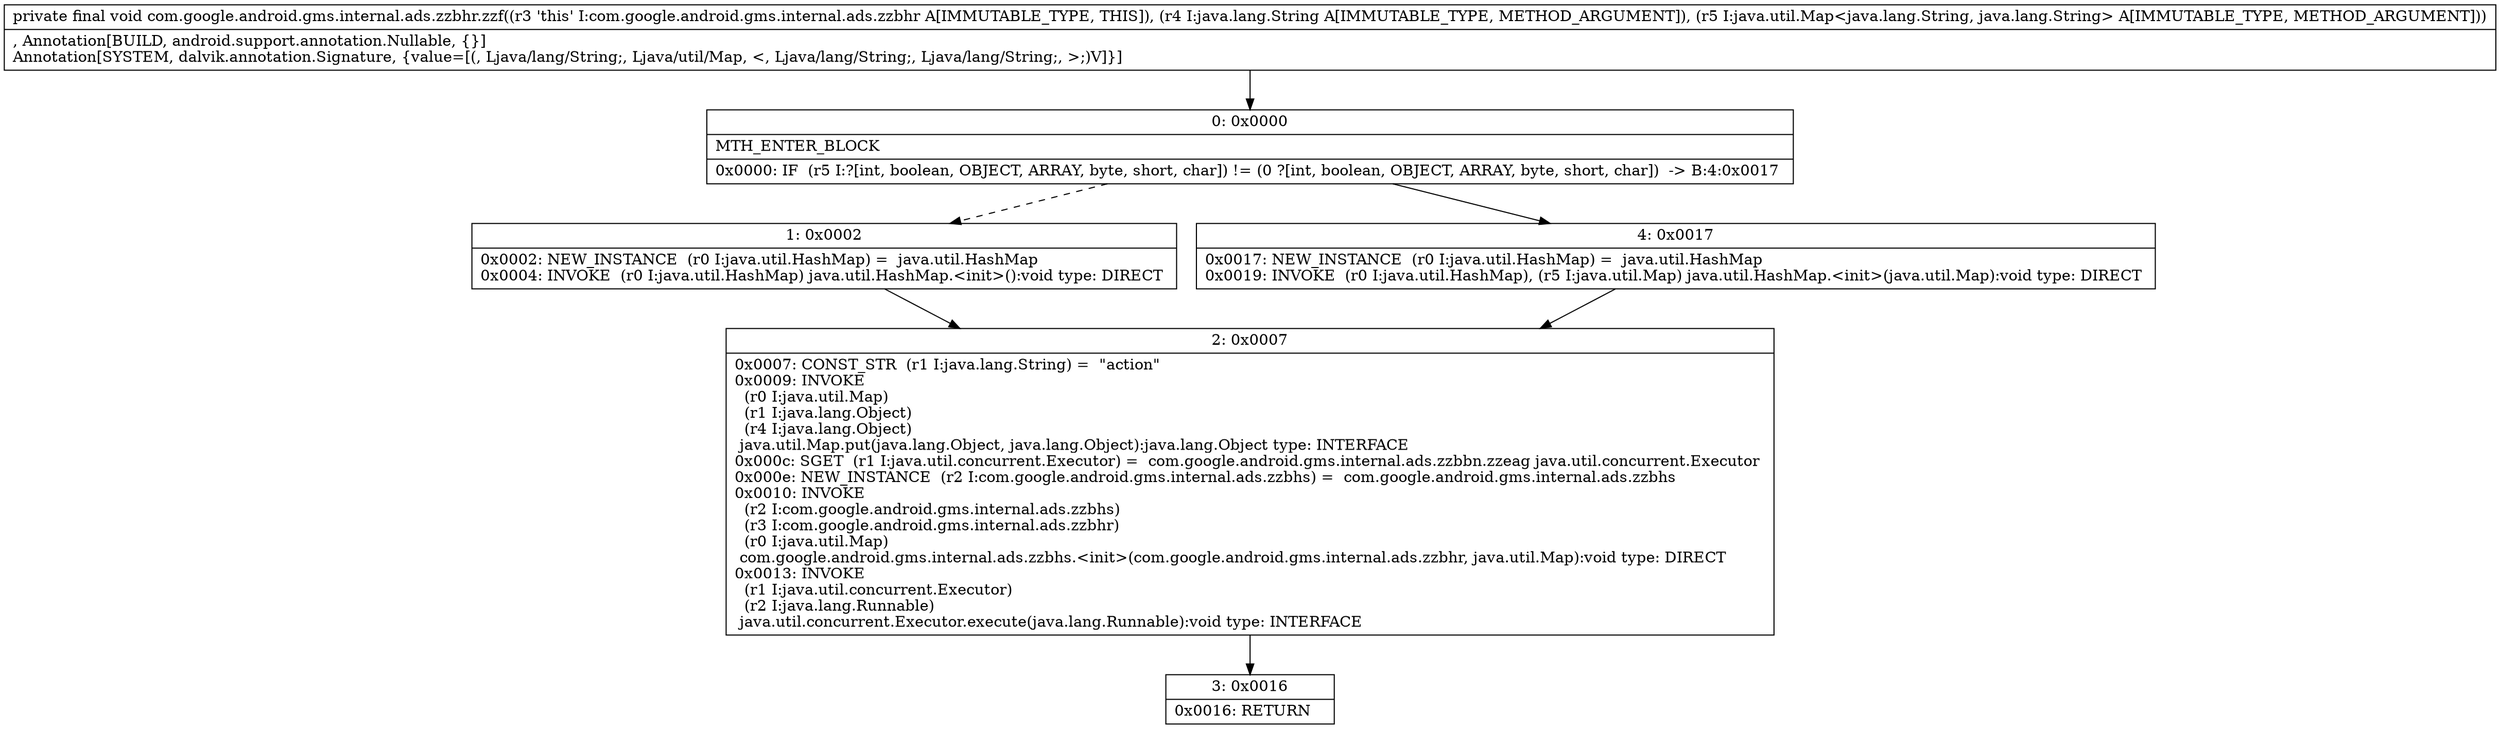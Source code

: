 digraph "CFG forcom.google.android.gms.internal.ads.zzbhr.zzf(Ljava\/lang\/String;Ljava\/util\/Map;)V" {
Node_0 [shape=record,label="{0\:\ 0x0000|MTH_ENTER_BLOCK\l|0x0000: IF  (r5 I:?[int, boolean, OBJECT, ARRAY, byte, short, char]) != (0 ?[int, boolean, OBJECT, ARRAY, byte, short, char])  \-\> B:4:0x0017 \l}"];
Node_1 [shape=record,label="{1\:\ 0x0002|0x0002: NEW_INSTANCE  (r0 I:java.util.HashMap) =  java.util.HashMap \l0x0004: INVOKE  (r0 I:java.util.HashMap) java.util.HashMap.\<init\>():void type: DIRECT \l}"];
Node_2 [shape=record,label="{2\:\ 0x0007|0x0007: CONST_STR  (r1 I:java.lang.String) =  \"action\" \l0x0009: INVOKE  \l  (r0 I:java.util.Map)\l  (r1 I:java.lang.Object)\l  (r4 I:java.lang.Object)\l java.util.Map.put(java.lang.Object, java.lang.Object):java.lang.Object type: INTERFACE \l0x000c: SGET  (r1 I:java.util.concurrent.Executor) =  com.google.android.gms.internal.ads.zzbbn.zzeag java.util.concurrent.Executor \l0x000e: NEW_INSTANCE  (r2 I:com.google.android.gms.internal.ads.zzbhs) =  com.google.android.gms.internal.ads.zzbhs \l0x0010: INVOKE  \l  (r2 I:com.google.android.gms.internal.ads.zzbhs)\l  (r3 I:com.google.android.gms.internal.ads.zzbhr)\l  (r0 I:java.util.Map)\l com.google.android.gms.internal.ads.zzbhs.\<init\>(com.google.android.gms.internal.ads.zzbhr, java.util.Map):void type: DIRECT \l0x0013: INVOKE  \l  (r1 I:java.util.concurrent.Executor)\l  (r2 I:java.lang.Runnable)\l java.util.concurrent.Executor.execute(java.lang.Runnable):void type: INTERFACE \l}"];
Node_3 [shape=record,label="{3\:\ 0x0016|0x0016: RETURN   \l}"];
Node_4 [shape=record,label="{4\:\ 0x0017|0x0017: NEW_INSTANCE  (r0 I:java.util.HashMap) =  java.util.HashMap \l0x0019: INVOKE  (r0 I:java.util.HashMap), (r5 I:java.util.Map) java.util.HashMap.\<init\>(java.util.Map):void type: DIRECT \l}"];
MethodNode[shape=record,label="{private final void com.google.android.gms.internal.ads.zzbhr.zzf((r3 'this' I:com.google.android.gms.internal.ads.zzbhr A[IMMUTABLE_TYPE, THIS]), (r4 I:java.lang.String A[IMMUTABLE_TYPE, METHOD_ARGUMENT]), (r5 I:java.util.Map\<java.lang.String, java.lang.String\> A[IMMUTABLE_TYPE, METHOD_ARGUMENT]))  | , Annotation[BUILD, android.support.annotation.Nullable, \{\}]\lAnnotation[SYSTEM, dalvik.annotation.Signature, \{value=[(, Ljava\/lang\/String;, Ljava\/util\/Map, \<, Ljava\/lang\/String;, Ljava\/lang\/String;, \>;)V]\}]\l}"];
MethodNode -> Node_0;
Node_0 -> Node_1[style=dashed];
Node_0 -> Node_4;
Node_1 -> Node_2;
Node_2 -> Node_3;
Node_4 -> Node_2;
}

